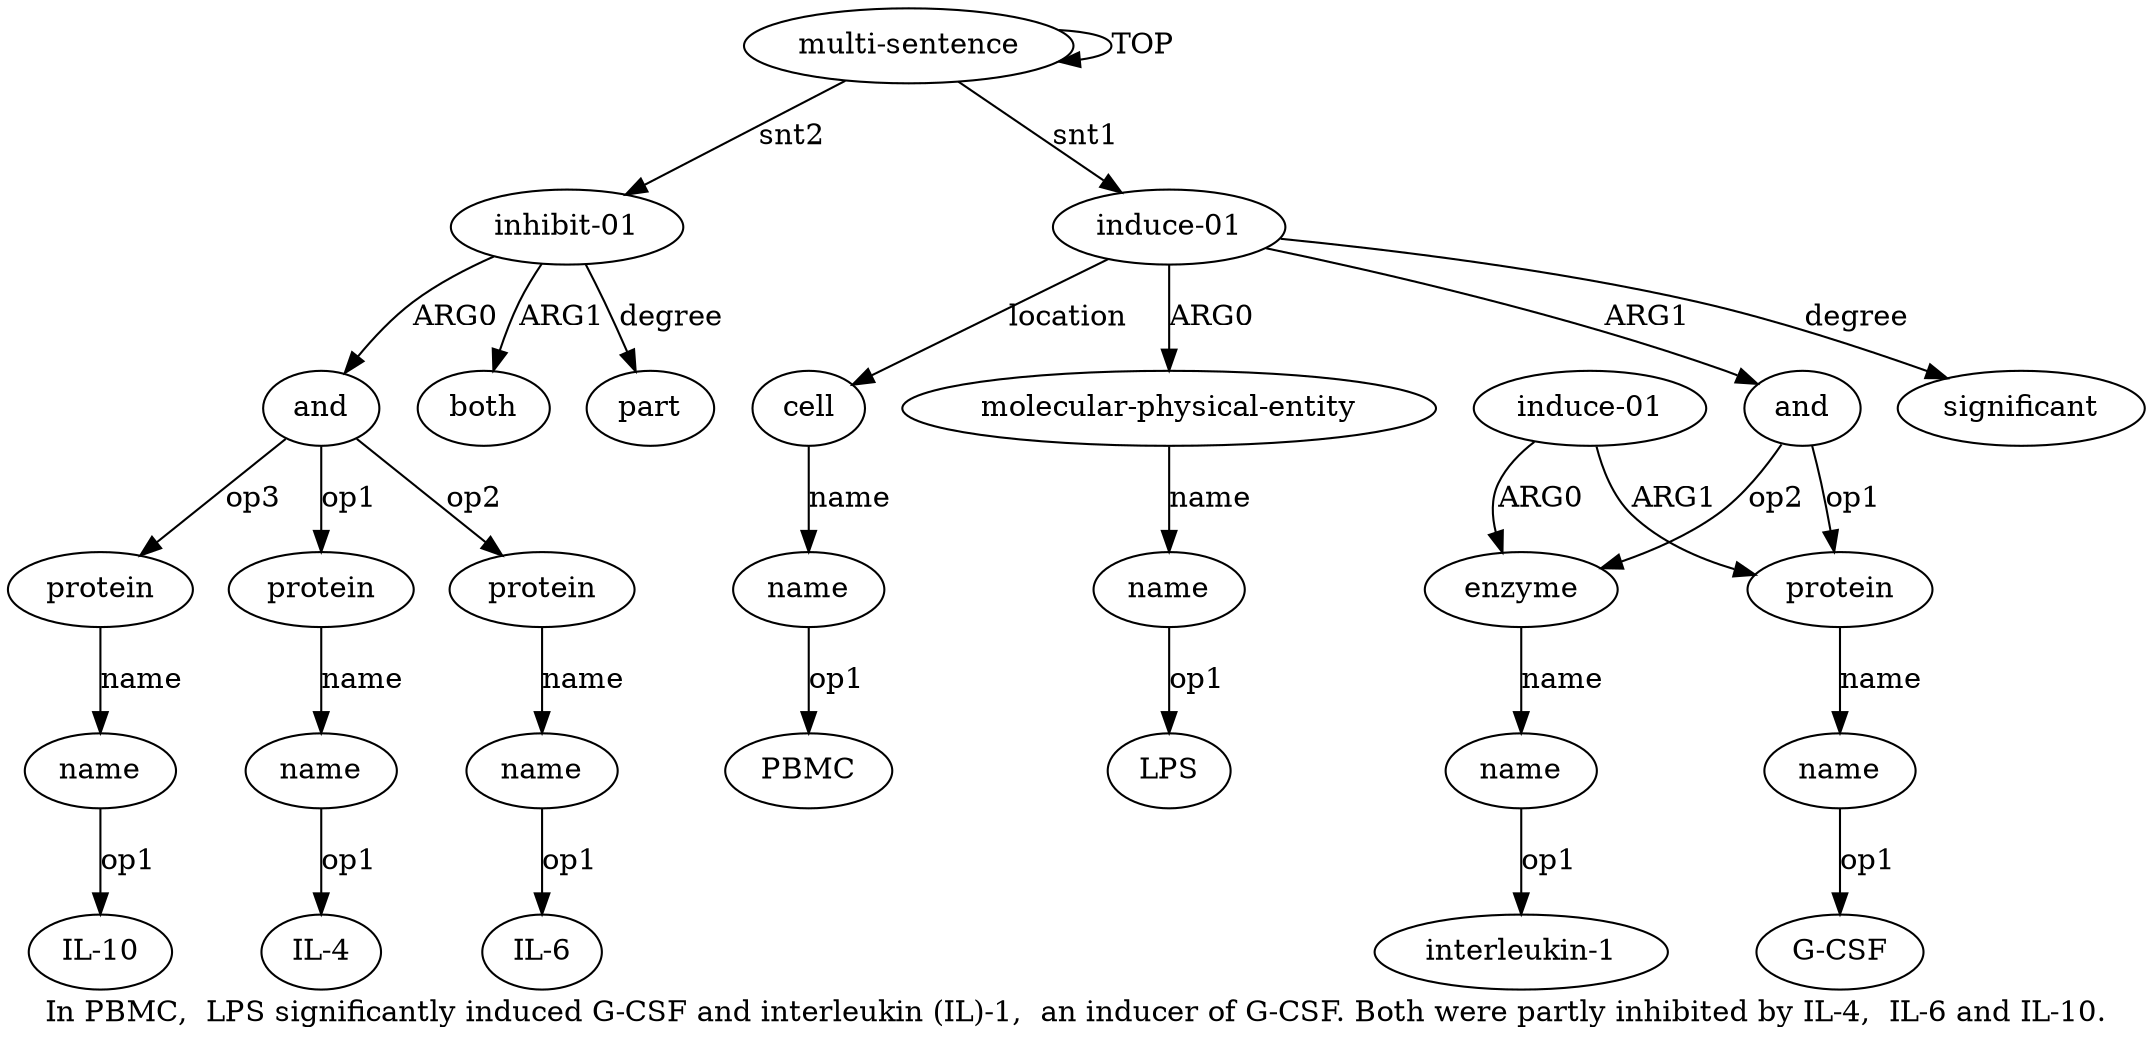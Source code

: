 digraph  {
	graph [label="In PBMC,  LPS significantly induced G-CSF and interleukin (IL)-1,  an inducer of G-CSF. Both were partly inhibited by IL-4,  IL-6 \
and IL-10."];
	node [label="\N"];
	a20	 [color=black,
		gold_ind=20,
		gold_label=name,
		label=name,
		test_ind=20,
		test_label=name];
	"a20 IL-10"	 [color=black,
		gold_ind=-1,
		gold_label="IL-10",
		label="IL-10",
		test_ind=-1,
		test_label="IL-10"];
	a20 -> "a20 IL-10" [key=0,
	color=black,
	gold_label=op1,
	label=op1,
	test_label=op1];
a21 [color=black,
	gold_ind=21,
	gold_label=both,
	label=both,
	test_ind=21,
	test_label=both];
a22 [color=black,
	gold_ind=22,
	gold_label=part,
	label=part,
	test_ind=22,
	test_label=part];
"a18 IL-6" [color=black,
	gold_ind=-1,
	gold_label="IL-6",
	label="IL-6",
	test_ind=-1,
	test_label="IL-6"];
"a11 PBMC" [color=black,
	gold_ind=-1,
	gold_label=PBMC,
	label=PBMC,
	test_ind=-1,
	test_label=PBMC];
a15 [color=black,
	gold_ind=15,
	gold_label=protein,
	label=protein,
	test_ind=15,
	test_label=protein];
a16 [color=black,
	gold_ind=16,
	gold_label=name,
	label=name,
	test_ind=16,
	test_label=name];
a15 -> a16 [key=0,
color=black,
gold_label=name,
label=name,
test_label=name];
a14 [color=black,
gold_ind=14,
gold_label=and,
label=and,
test_ind=14,
test_label=and];
a14 -> a15 [key=0,
color=black,
gold_label=op1,
label=op1,
test_label=op1];
a17 [color=black,
gold_ind=17,
gold_label=protein,
label=protein,
test_ind=17,
test_label=protein];
a14 -> a17 [key=0,
color=black,
gold_label=op2,
label=op2,
test_label=op2];
a19 [color=black,
gold_ind=19,
gold_label=protein,
label=protein,
test_ind=19,
test_label=protein];
a14 -> a19 [key=0,
color=black,
gold_label=op3,
label=op3,
test_label=op3];
a18 [color=black,
gold_ind=18,
gold_label=name,
label=name,
test_ind=18,
test_label=name];
a17 -> a18 [key=0,
color=black,
gold_label=name,
label=name,
test_label=name];
"a16 IL-4" [color=black,
gold_ind=-1,
gold_label="IL-4",
label="IL-4",
test_ind=-1,
test_label="IL-4"];
a16 -> "a16 IL-4" [key=0,
color=black,
gold_label=op1,
label=op1,
test_label=op1];
a11 [color=black,
gold_ind=11,
gold_label=name,
label=name,
test_ind=11,
test_label=name];
a11 -> "a11 PBMC" [key=0,
color=black,
gold_label=op1,
label=op1,
test_label=op1];
a10 [color=black,
gold_ind=10,
gold_label=cell,
label=cell,
test_ind=10,
test_label=cell];
a10 -> a11 [key=0,
color=black,
gold_label=name,
label=name,
test_label=name];
a13 [color=black,
gold_ind=13,
gold_label="inhibit-01",
label="inhibit-01",
test_ind=13,
test_label="inhibit-01"];
a13 -> a21 [key=0,
color=black,
gold_label=ARG1,
label=ARG1,
test_label=ARG1];
a13 -> a22 [key=0,
color=black,
gold_label=degree,
label=degree,
test_label=degree];
a13 -> a14 [key=0,
color=black,
gold_label=ARG0,
label=ARG0,
test_label=ARG0];
a12 [color=black,
gold_ind=12,
gold_label=significant,
label=significant,
test_ind=12,
test_label=significant];
"a6 G-CSF" [color=black,
gold_ind=-1,
gold_label="G-CSF",
label="G-CSF",
test_ind=-1,
test_label="G-CSF"];
"a8 interleukin-1" [color=black,
gold_ind=-1,
gold_label="interleukin-1",
label="interleukin-1",
test_ind=-1,
test_label="interleukin-1"];
a19 -> a20 [key=0,
color=black,
gold_label=name,
label=name,
test_label=name];
a18 -> "a18 IL-6" [key=0,
color=black,
gold_label=op1,
label=op1,
test_label=op1];
a1 [color=black,
gold_ind=1,
gold_label="induce-01",
label="induce-01",
test_ind=1,
test_label="induce-01"];
a1 -> a10 [key=0,
color=black,
gold_label=location,
label=location,
test_label=location];
a1 -> a12 [key=0,
color=black,
gold_label=degree,
label=degree,
test_label=degree];
a2 [color=black,
gold_ind=2,
gold_label="molecular-physical-entity",
label="molecular-physical-entity",
test_ind=2,
test_label="molecular-physical-entity"];
a1 -> a2 [key=0,
color=black,
gold_label=ARG0,
label=ARG0,
test_label=ARG0];
a4 [color=black,
gold_ind=4,
gold_label=and,
label=and,
test_ind=4,
test_label=and];
a1 -> a4 [key=0,
color=black,
gold_label=ARG1,
label=ARG1,
test_label=ARG1];
a0 [color=black,
gold_ind=0,
gold_label="multi-sentence",
label="multi-sentence",
test_ind=0,
test_label="multi-sentence"];
a0 -> a13 [key=0,
color=black,
gold_label=snt2,
label=snt2,
test_label=snt2];
a0 -> a1 [key=0,
color=black,
gold_label=snt1,
label=snt1,
test_label=snt1];
a0 -> a0 [key=0,
color=black,
gold_label=TOP,
label=TOP,
test_label=TOP];
a3 [color=black,
gold_ind=3,
gold_label=name,
label=name,
test_ind=3,
test_label=name];
"a3 LPS" [color=black,
gold_ind=-1,
gold_label=LPS,
label=LPS,
test_ind=-1,
test_label=LPS];
a3 -> "a3 LPS" [key=0,
color=black,
gold_label=op1,
label=op1,
test_label=op1];
a2 -> a3 [key=0,
color=black,
gold_label=name,
label=name,
test_label=name];
a5 [color=black,
gold_ind=5,
gold_label=protein,
label=protein,
test_ind=5,
test_label=protein];
a6 [color=black,
gold_ind=6,
gold_label=name,
label=name,
test_ind=6,
test_label=name];
a5 -> a6 [key=0,
color=black,
gold_label=name,
label=name,
test_label=name];
a4 -> a5 [key=0,
color=black,
gold_label=op1,
label=op1,
test_label=op1];
a7 [color=black,
gold_ind=7,
gold_label=enzyme,
label=enzyme,
test_ind=7,
test_label=enzyme];
a4 -> a7 [key=0,
color=black,
gold_label=op2,
label=op2,
test_label=op2];
a8 [color=black,
gold_ind=8,
gold_label=name,
label=name,
test_ind=8,
test_label=name];
a7 -> a8 [key=0,
color=black,
gold_label=name,
label=name,
test_label=name];
a6 -> "a6 G-CSF" [key=0,
color=black,
gold_label=op1,
label=op1,
test_label=op1];
a9 [color=black,
gold_ind=9,
gold_label="induce-01",
label="induce-01",
test_ind=9,
test_label="induce-01"];
a9 -> a5 [key=0,
color=black,
gold_label=ARG1,
label=ARG1,
test_label=ARG1];
a9 -> a7 [key=0,
color=black,
gold_label=ARG0,
label=ARG0,
test_label=ARG0];
a8 -> "a8 interleukin-1" [key=0,
color=black,
gold_label=op1,
label=op1,
test_label=op1];
}
